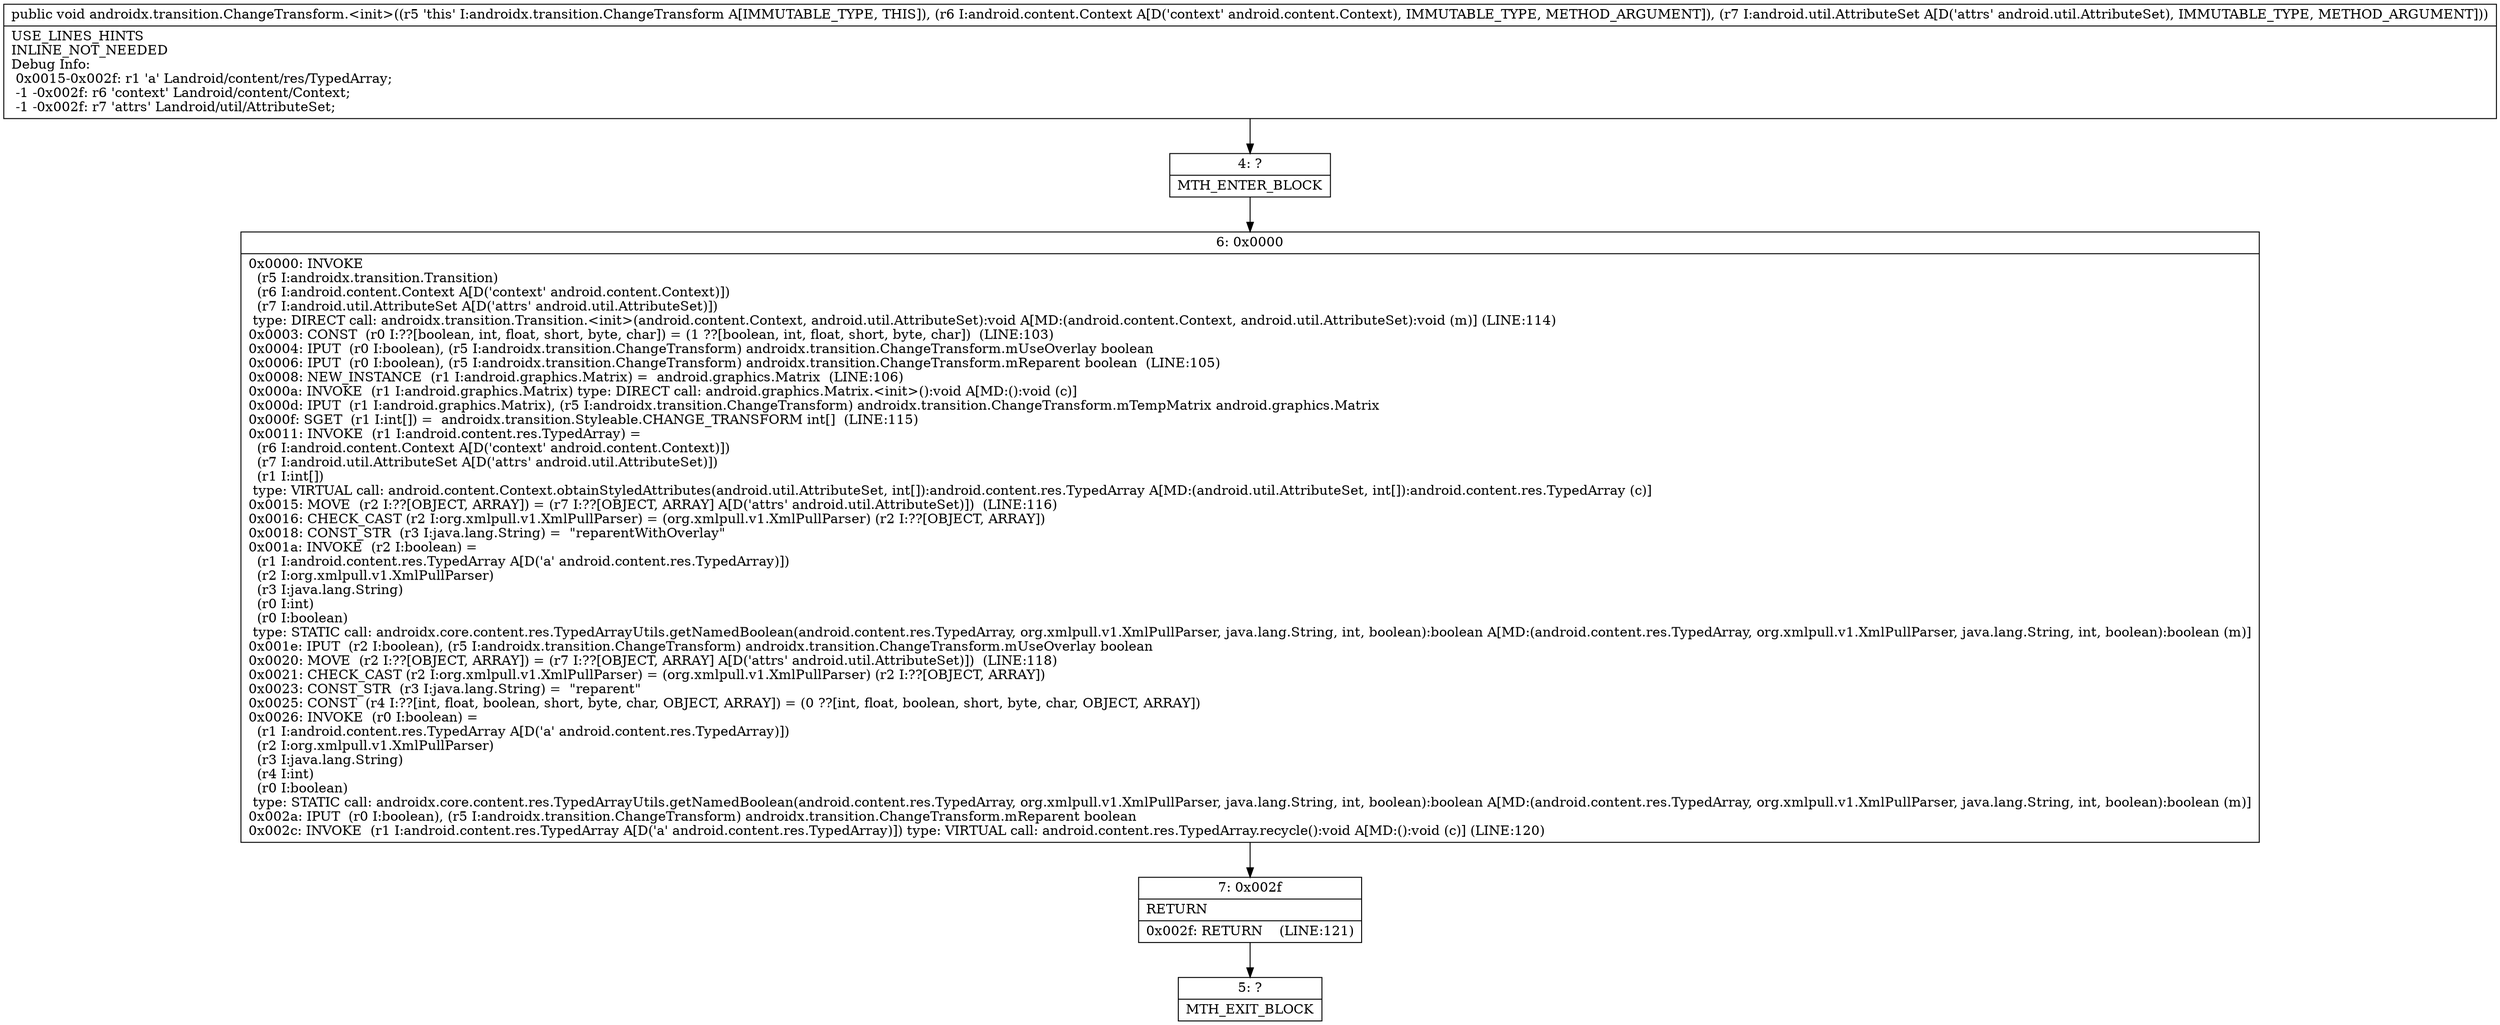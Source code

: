 digraph "CFG forandroidx.transition.ChangeTransform.\<init\>(Landroid\/content\/Context;Landroid\/util\/AttributeSet;)V" {
Node_4 [shape=record,label="{4\:\ ?|MTH_ENTER_BLOCK\l}"];
Node_6 [shape=record,label="{6\:\ 0x0000|0x0000: INVOKE  \l  (r5 I:androidx.transition.Transition)\l  (r6 I:android.content.Context A[D('context' android.content.Context)])\l  (r7 I:android.util.AttributeSet A[D('attrs' android.util.AttributeSet)])\l type: DIRECT call: androidx.transition.Transition.\<init\>(android.content.Context, android.util.AttributeSet):void A[MD:(android.content.Context, android.util.AttributeSet):void (m)] (LINE:114)\l0x0003: CONST  (r0 I:??[boolean, int, float, short, byte, char]) = (1 ??[boolean, int, float, short, byte, char])  (LINE:103)\l0x0004: IPUT  (r0 I:boolean), (r5 I:androidx.transition.ChangeTransform) androidx.transition.ChangeTransform.mUseOverlay boolean \l0x0006: IPUT  (r0 I:boolean), (r5 I:androidx.transition.ChangeTransform) androidx.transition.ChangeTransform.mReparent boolean  (LINE:105)\l0x0008: NEW_INSTANCE  (r1 I:android.graphics.Matrix) =  android.graphics.Matrix  (LINE:106)\l0x000a: INVOKE  (r1 I:android.graphics.Matrix) type: DIRECT call: android.graphics.Matrix.\<init\>():void A[MD:():void (c)]\l0x000d: IPUT  (r1 I:android.graphics.Matrix), (r5 I:androidx.transition.ChangeTransform) androidx.transition.ChangeTransform.mTempMatrix android.graphics.Matrix \l0x000f: SGET  (r1 I:int[]) =  androidx.transition.Styleable.CHANGE_TRANSFORM int[]  (LINE:115)\l0x0011: INVOKE  (r1 I:android.content.res.TypedArray) = \l  (r6 I:android.content.Context A[D('context' android.content.Context)])\l  (r7 I:android.util.AttributeSet A[D('attrs' android.util.AttributeSet)])\l  (r1 I:int[])\l type: VIRTUAL call: android.content.Context.obtainStyledAttributes(android.util.AttributeSet, int[]):android.content.res.TypedArray A[MD:(android.util.AttributeSet, int[]):android.content.res.TypedArray (c)]\l0x0015: MOVE  (r2 I:??[OBJECT, ARRAY]) = (r7 I:??[OBJECT, ARRAY] A[D('attrs' android.util.AttributeSet)])  (LINE:116)\l0x0016: CHECK_CAST (r2 I:org.xmlpull.v1.XmlPullParser) = (org.xmlpull.v1.XmlPullParser) (r2 I:??[OBJECT, ARRAY]) \l0x0018: CONST_STR  (r3 I:java.lang.String) =  \"reparentWithOverlay\" \l0x001a: INVOKE  (r2 I:boolean) = \l  (r1 I:android.content.res.TypedArray A[D('a' android.content.res.TypedArray)])\l  (r2 I:org.xmlpull.v1.XmlPullParser)\l  (r3 I:java.lang.String)\l  (r0 I:int)\l  (r0 I:boolean)\l type: STATIC call: androidx.core.content.res.TypedArrayUtils.getNamedBoolean(android.content.res.TypedArray, org.xmlpull.v1.XmlPullParser, java.lang.String, int, boolean):boolean A[MD:(android.content.res.TypedArray, org.xmlpull.v1.XmlPullParser, java.lang.String, int, boolean):boolean (m)]\l0x001e: IPUT  (r2 I:boolean), (r5 I:androidx.transition.ChangeTransform) androidx.transition.ChangeTransform.mUseOverlay boolean \l0x0020: MOVE  (r2 I:??[OBJECT, ARRAY]) = (r7 I:??[OBJECT, ARRAY] A[D('attrs' android.util.AttributeSet)])  (LINE:118)\l0x0021: CHECK_CAST (r2 I:org.xmlpull.v1.XmlPullParser) = (org.xmlpull.v1.XmlPullParser) (r2 I:??[OBJECT, ARRAY]) \l0x0023: CONST_STR  (r3 I:java.lang.String) =  \"reparent\" \l0x0025: CONST  (r4 I:??[int, float, boolean, short, byte, char, OBJECT, ARRAY]) = (0 ??[int, float, boolean, short, byte, char, OBJECT, ARRAY]) \l0x0026: INVOKE  (r0 I:boolean) = \l  (r1 I:android.content.res.TypedArray A[D('a' android.content.res.TypedArray)])\l  (r2 I:org.xmlpull.v1.XmlPullParser)\l  (r3 I:java.lang.String)\l  (r4 I:int)\l  (r0 I:boolean)\l type: STATIC call: androidx.core.content.res.TypedArrayUtils.getNamedBoolean(android.content.res.TypedArray, org.xmlpull.v1.XmlPullParser, java.lang.String, int, boolean):boolean A[MD:(android.content.res.TypedArray, org.xmlpull.v1.XmlPullParser, java.lang.String, int, boolean):boolean (m)]\l0x002a: IPUT  (r0 I:boolean), (r5 I:androidx.transition.ChangeTransform) androidx.transition.ChangeTransform.mReparent boolean \l0x002c: INVOKE  (r1 I:android.content.res.TypedArray A[D('a' android.content.res.TypedArray)]) type: VIRTUAL call: android.content.res.TypedArray.recycle():void A[MD:():void (c)] (LINE:120)\l}"];
Node_7 [shape=record,label="{7\:\ 0x002f|RETURN\l|0x002f: RETURN    (LINE:121)\l}"];
Node_5 [shape=record,label="{5\:\ ?|MTH_EXIT_BLOCK\l}"];
MethodNode[shape=record,label="{public void androidx.transition.ChangeTransform.\<init\>((r5 'this' I:androidx.transition.ChangeTransform A[IMMUTABLE_TYPE, THIS]), (r6 I:android.content.Context A[D('context' android.content.Context), IMMUTABLE_TYPE, METHOD_ARGUMENT]), (r7 I:android.util.AttributeSet A[D('attrs' android.util.AttributeSet), IMMUTABLE_TYPE, METHOD_ARGUMENT]))  | USE_LINES_HINTS\lINLINE_NOT_NEEDED\lDebug Info:\l  0x0015\-0x002f: r1 'a' Landroid\/content\/res\/TypedArray;\l  \-1 \-0x002f: r6 'context' Landroid\/content\/Context;\l  \-1 \-0x002f: r7 'attrs' Landroid\/util\/AttributeSet;\l}"];
MethodNode -> Node_4;Node_4 -> Node_6;
Node_6 -> Node_7;
Node_7 -> Node_5;
}

